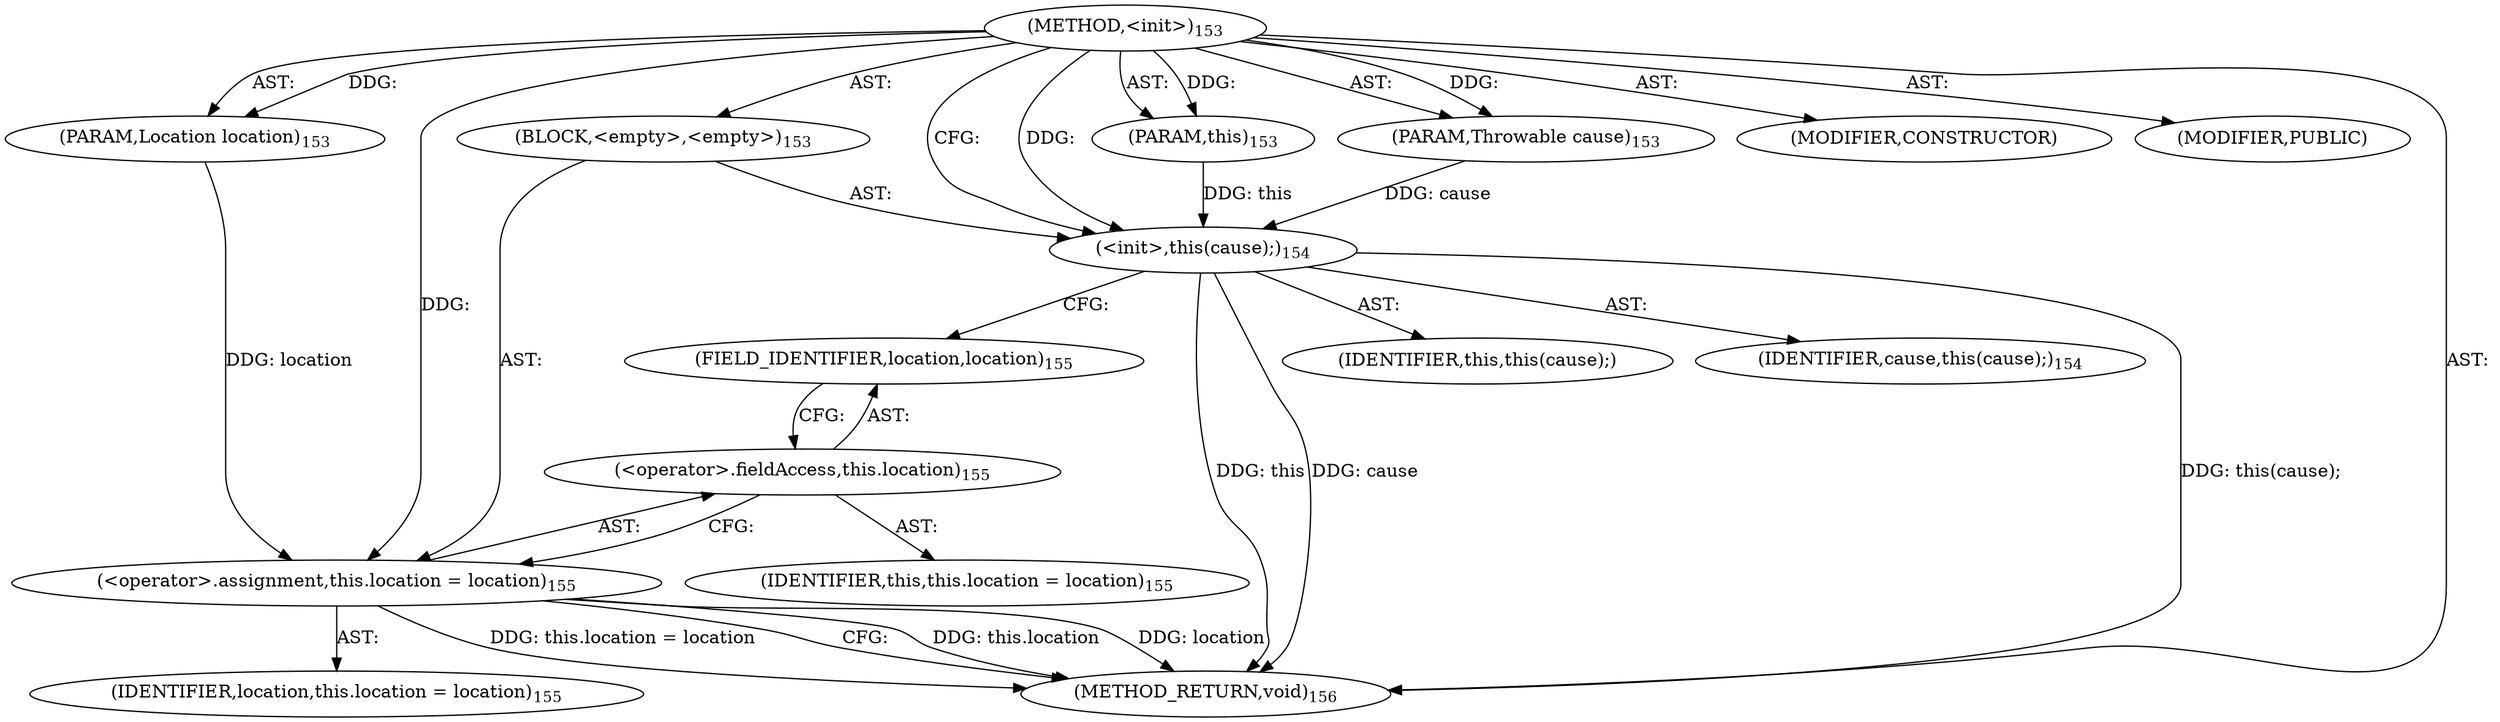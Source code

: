 digraph "&lt;init&gt;" {  
"111669149702" [label = <(METHOD,&lt;init&gt;)<SUB>153</SUB>> ]
"115964117002" [label = <(PARAM,this)<SUB>153</SUB>> ]
"115964117009" [label = <(PARAM,Throwable cause)<SUB>153</SUB>> ]
"115964117013" [label = <(PARAM,Location location)<SUB>153</SUB>> ]
"25769803782" [label = <(BLOCK,&lt;empty&gt;,&lt;empty&gt;)<SUB>153</SUB>> ]
"30064771079" [label = <(&lt;init&gt;,this(cause);)<SUB>154</SUB>> ]
"68719476750" [label = <(IDENTIFIER,this,this(cause);)> ]
"68719476758" [label = <(IDENTIFIER,cause,this(cause);)<SUB>154</SUB>> ]
"30064771102" [label = <(&lt;operator&gt;.assignment,this.location = location)<SUB>155</SUB>> ]
"30064771103" [label = <(&lt;operator&gt;.fieldAccess,this.location)<SUB>155</SUB>> ]
"68719476751" [label = <(IDENTIFIER,this,this.location = location)<SUB>155</SUB>> ]
"55834574861" [label = <(FIELD_IDENTIFIER,location,location)<SUB>155</SUB>> ]
"68719476773" [label = <(IDENTIFIER,location,this.location = location)<SUB>155</SUB>> ]
"133143986190" [label = <(MODIFIER,CONSTRUCTOR)> ]
"133143986191" [label = <(MODIFIER,PUBLIC)> ]
"128849018886" [label = <(METHOD_RETURN,void)<SUB>156</SUB>> ]
  "111669149702" -> "115964117002"  [ label = "AST: "] 
  "111669149702" -> "115964117009"  [ label = "AST: "] 
  "111669149702" -> "115964117013"  [ label = "AST: "] 
  "111669149702" -> "25769803782"  [ label = "AST: "] 
  "111669149702" -> "133143986190"  [ label = "AST: "] 
  "111669149702" -> "133143986191"  [ label = "AST: "] 
  "111669149702" -> "128849018886"  [ label = "AST: "] 
  "25769803782" -> "30064771079"  [ label = "AST: "] 
  "25769803782" -> "30064771102"  [ label = "AST: "] 
  "30064771079" -> "68719476750"  [ label = "AST: "] 
  "30064771079" -> "68719476758"  [ label = "AST: "] 
  "30064771102" -> "30064771103"  [ label = "AST: "] 
  "30064771102" -> "68719476773"  [ label = "AST: "] 
  "30064771103" -> "68719476751"  [ label = "AST: "] 
  "30064771103" -> "55834574861"  [ label = "AST: "] 
  "30064771079" -> "55834574861"  [ label = "CFG: "] 
  "30064771102" -> "128849018886"  [ label = "CFG: "] 
  "30064771103" -> "30064771102"  [ label = "CFG: "] 
  "55834574861" -> "30064771103"  [ label = "CFG: "] 
  "111669149702" -> "30064771079"  [ label = "CFG: "] 
  "30064771079" -> "128849018886"  [ label = "DDG: this"] 
  "30064771079" -> "128849018886"  [ label = "DDG: cause"] 
  "30064771079" -> "128849018886"  [ label = "DDG: this(cause);"] 
  "30064771102" -> "128849018886"  [ label = "DDG: this.location"] 
  "30064771102" -> "128849018886"  [ label = "DDG: location"] 
  "30064771102" -> "128849018886"  [ label = "DDG: this.location = location"] 
  "111669149702" -> "115964117002"  [ label = "DDG: "] 
  "111669149702" -> "115964117009"  [ label = "DDG: "] 
  "111669149702" -> "115964117013"  [ label = "DDG: "] 
  "115964117013" -> "30064771102"  [ label = "DDG: location"] 
  "111669149702" -> "30064771102"  [ label = "DDG: "] 
  "115964117002" -> "30064771079"  [ label = "DDG: this"] 
  "111669149702" -> "30064771079"  [ label = "DDG: "] 
  "115964117009" -> "30064771079"  [ label = "DDG: cause"] 
}
